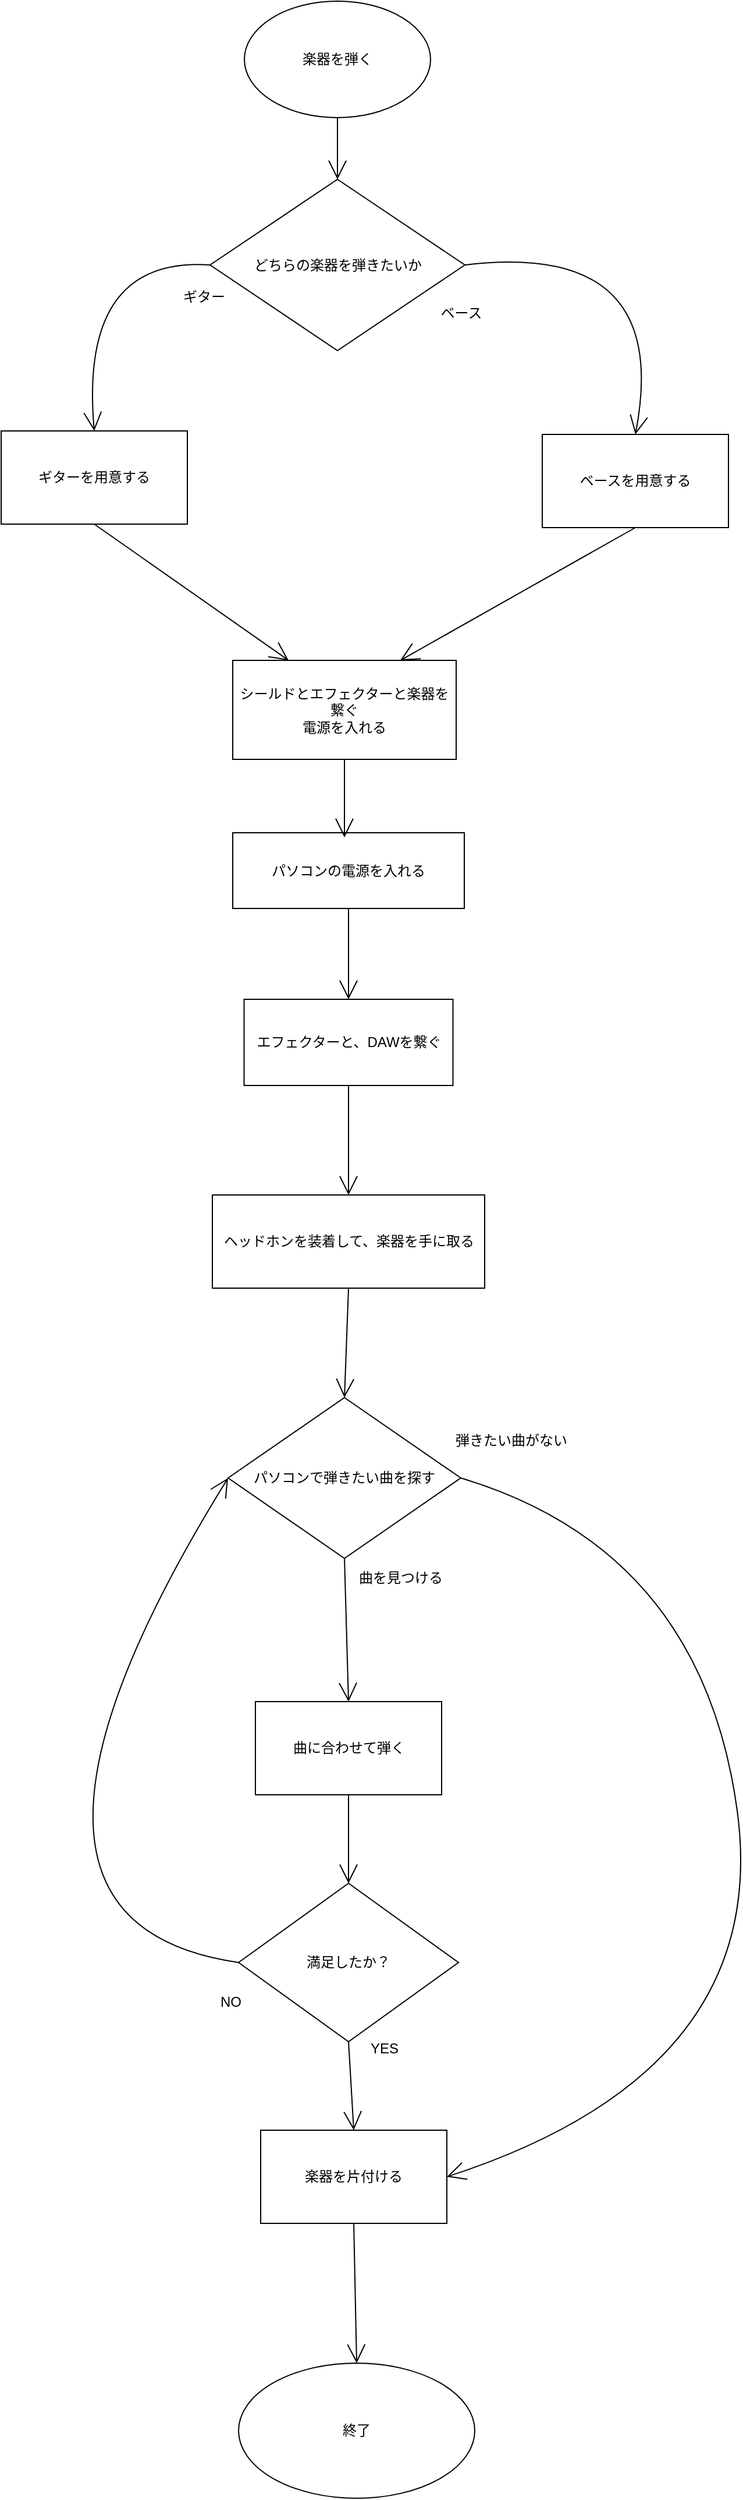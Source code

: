 <mxfile version="20.2.8" type="github"><diagram id="YUbIisv3YAj7e10MPu-F" name="ページ1"><mxGraphModel dx="1110" dy="1378" grid="0" gridSize="10" guides="1" tooltips="1" connect="1" arrows="1" fold="1" page="0" pageScale="1" pageWidth="827" pageHeight="1169" math="0" shadow="0"><root><mxCell id="0"/><mxCell id="1" parent="0"/><mxCell id="E8BZY16rewzX6lsQ2YTe-1" value="楽器を弾く" style="ellipse;whiteSpace=wrap;html=1;hachureGap=4;" vertex="1" parent="1"><mxGeometry x="117" y="-69" width="160" height="100" as="geometry"/></mxCell><mxCell id="E8BZY16rewzX6lsQ2YTe-3" value="どちらの楽器を弾きたいか" style="rhombus;whiteSpace=wrap;html=1;hachureGap=4;" vertex="1" parent="1"><mxGeometry x="87.5" y="84" width="219" height="147" as="geometry"/></mxCell><mxCell id="E8BZY16rewzX6lsQ2YTe-4" value="ギターを用意する" style="rounded=0;whiteSpace=wrap;html=1;hachureGap=4;" vertex="1" parent="1"><mxGeometry x="-92" y="300" width="160" height="80" as="geometry"/></mxCell><mxCell id="E8BZY16rewzX6lsQ2YTe-5" value="ベースを用意する" style="rounded=0;whiteSpace=wrap;html=1;hachureGap=4;" vertex="1" parent="1"><mxGeometry x="373" y="303" width="160" height="80" as="geometry"/></mxCell><mxCell id="E8BZY16rewzX6lsQ2YTe-6" value="" style="edgeStyle=none;orthogonalLoop=1;jettySize=auto;html=1;rounded=0;endArrow=open;startSize=14;endSize=14;sourcePerimeterSpacing=8;targetPerimeterSpacing=8;curved=1;exitX=0.5;exitY=1;exitDx=0;exitDy=0;entryX=0.5;entryY=0;entryDx=0;entryDy=0;" edge="1" parent="1" source="E8BZY16rewzX6lsQ2YTe-1" target="E8BZY16rewzX6lsQ2YTe-3"><mxGeometry width="120" relative="1" as="geometry"><mxPoint x="140" y="353" as="sourcePoint"/><mxPoint x="204" y="84" as="targetPoint"/><Array as="points"/></mxGeometry></mxCell><mxCell id="E8BZY16rewzX6lsQ2YTe-8" value="" style="edgeStyle=none;orthogonalLoop=1;jettySize=auto;html=1;rounded=0;endArrow=open;startSize=14;endSize=14;sourcePerimeterSpacing=8;targetPerimeterSpacing=8;curved=1;exitX=0;exitY=0.5;exitDx=0;exitDy=0;entryX=0.5;entryY=0;entryDx=0;entryDy=0;" edge="1" parent="1" source="E8BZY16rewzX6lsQ2YTe-3" target="E8BZY16rewzX6lsQ2YTe-4"><mxGeometry width="120" relative="1" as="geometry"><mxPoint x="140" y="353" as="sourcePoint"/><mxPoint x="260" y="353" as="targetPoint"/><Array as="points"><mxPoint x="-25" y="150"/></Array></mxGeometry></mxCell><mxCell id="E8BZY16rewzX6lsQ2YTe-9" value="" style="edgeStyle=none;orthogonalLoop=1;jettySize=auto;html=1;rounded=0;endArrow=open;startSize=14;endSize=14;sourcePerimeterSpacing=8;targetPerimeterSpacing=8;curved=1;exitX=1;exitY=0.5;exitDx=0;exitDy=0;entryX=0.5;entryY=0;entryDx=0;entryDy=0;" edge="1" parent="1" source="E8BZY16rewzX6lsQ2YTe-3" target="E8BZY16rewzX6lsQ2YTe-5"><mxGeometry width="120" relative="1" as="geometry"><mxPoint x="140" y="353" as="sourcePoint"/><mxPoint x="260" y="353" as="targetPoint"/><Array as="points"><mxPoint x="485" y="136"/></Array></mxGeometry></mxCell><mxCell id="E8BZY16rewzX6lsQ2YTe-10" value="ギター" style="text;html=1;align=center;verticalAlign=middle;resizable=0;points=[];autosize=1;strokeColor=none;fillColor=none;hachureGap=4;" vertex="1" parent="1"><mxGeometry x="55" y="172" width="54" height="26" as="geometry"/></mxCell><mxCell id="E8BZY16rewzX6lsQ2YTe-11" value="ベース" style="text;html=1;align=center;verticalAlign=middle;resizable=0;points=[];autosize=1;strokeColor=none;fillColor=none;hachureGap=4;" vertex="1" parent="1"><mxGeometry x="276" y="186" width="54" height="26" as="geometry"/></mxCell><mxCell id="E8BZY16rewzX6lsQ2YTe-12" value="シールドとエフェクターと楽器を繋ぐ&lt;br&gt;電源を入れる" style="rounded=0;whiteSpace=wrap;html=1;hachureGap=4;" vertex="1" parent="1"><mxGeometry x="107" y="497" width="192" height="85" as="geometry"/></mxCell><mxCell id="E8BZY16rewzX6lsQ2YTe-13" value="" style="edgeStyle=none;orthogonalLoop=1;jettySize=auto;html=1;rounded=0;endArrow=open;startSize=14;endSize=14;sourcePerimeterSpacing=8;targetPerimeterSpacing=8;curved=1;exitX=0.5;exitY=1;exitDx=0;exitDy=0;entryX=0.25;entryY=0;entryDx=0;entryDy=0;" edge="1" parent="1" source="E8BZY16rewzX6lsQ2YTe-4" target="E8BZY16rewzX6lsQ2YTe-12"><mxGeometry width="120" relative="1" as="geometry"><mxPoint x="65" y="577" as="sourcePoint"/><mxPoint x="185" y="577" as="targetPoint"/><Array as="points"/></mxGeometry></mxCell><mxCell id="E8BZY16rewzX6lsQ2YTe-14" value="" style="edgeStyle=none;orthogonalLoop=1;jettySize=auto;html=1;rounded=0;endArrow=open;startSize=14;endSize=14;sourcePerimeterSpacing=8;targetPerimeterSpacing=8;curved=1;exitX=0.5;exitY=1;exitDx=0;exitDy=0;entryX=0.75;entryY=0;entryDx=0;entryDy=0;" edge="1" parent="1" source="E8BZY16rewzX6lsQ2YTe-5" target="E8BZY16rewzX6lsQ2YTe-12"><mxGeometry width="120" relative="1" as="geometry"><mxPoint x="65" y="577" as="sourcePoint"/><mxPoint x="208" y="485" as="targetPoint"/><Array as="points"/></mxGeometry></mxCell><mxCell id="E8BZY16rewzX6lsQ2YTe-16" value="パソコンの電源を入れる" style="rounded=0;whiteSpace=wrap;html=1;hachureGap=4;" vertex="1" parent="1"><mxGeometry x="107" y="645" width="199" height="65" as="geometry"/></mxCell><mxCell id="E8BZY16rewzX6lsQ2YTe-17" value="" style="edgeStyle=none;orthogonalLoop=1;jettySize=auto;html=1;rounded=0;endArrow=open;startSize=14;endSize=14;sourcePerimeterSpacing=8;targetPerimeterSpacing=8;curved=1;exitX=0.5;exitY=1;exitDx=0;exitDy=0;" edge="1" parent="1" source="E8BZY16rewzX6lsQ2YTe-12"><mxGeometry width="120" relative="1" as="geometry"><mxPoint x="207" y="589" as="sourcePoint"/><mxPoint x="203" y="649" as="targetPoint"/><Array as="points"/></mxGeometry></mxCell><mxCell id="E8BZY16rewzX6lsQ2YTe-18" value="エフェクターと、DAWを繋ぐ" style="rounded=0;whiteSpace=wrap;html=1;hachureGap=4;" vertex="1" parent="1"><mxGeometry x="116.75" y="788" width="179.5" height="74" as="geometry"/></mxCell><mxCell id="E8BZY16rewzX6lsQ2YTe-20" value="" style="edgeStyle=none;orthogonalLoop=1;jettySize=auto;html=1;rounded=0;endArrow=open;startSize=14;endSize=14;sourcePerimeterSpacing=8;targetPerimeterSpacing=8;curved=1;exitX=0.5;exitY=1;exitDx=0;exitDy=0;entryX=0.5;entryY=0;entryDx=0;entryDy=0;" edge="1" parent="1" source="E8BZY16rewzX6lsQ2YTe-16" target="E8BZY16rewzX6lsQ2YTe-18"><mxGeometry width="120" relative="1" as="geometry"><mxPoint x="103" y="693" as="sourcePoint"/><mxPoint x="223" y="693" as="targetPoint"/><Array as="points"/></mxGeometry></mxCell><mxCell id="E8BZY16rewzX6lsQ2YTe-23" value="ヘッドホンを装着して、楽器を手に取る" style="rounded=0;whiteSpace=wrap;html=1;hachureGap=4;" vertex="1" parent="1"><mxGeometry x="89.5" y="956" width="234" height="80" as="geometry"/></mxCell><mxCell id="E8BZY16rewzX6lsQ2YTe-24" value="" style="edgeStyle=none;orthogonalLoop=1;jettySize=auto;html=1;rounded=0;endArrow=open;startSize=14;endSize=14;sourcePerimeterSpacing=8;targetPerimeterSpacing=8;curved=1;exitX=0.5;exitY=1;exitDx=0;exitDy=0;entryX=0.5;entryY=0;entryDx=0;entryDy=0;" edge="1" parent="1" source="E8BZY16rewzX6lsQ2YTe-18" target="E8BZY16rewzX6lsQ2YTe-23"><mxGeometry width="120" relative="1" as="geometry"><mxPoint x="148" y="933" as="sourcePoint"/><mxPoint x="268" y="933" as="targetPoint"/><Array as="points"/></mxGeometry></mxCell><mxCell id="E8BZY16rewzX6lsQ2YTe-25" value="パソコンで弾きたい曲を探す" style="rhombus;whiteSpace=wrap;html=1;hachureGap=4;" vertex="1" parent="1"><mxGeometry x="103" y="1130" width="200" height="138" as="geometry"/></mxCell><mxCell id="E8BZY16rewzX6lsQ2YTe-26" value="曲に合わせて弾く" style="rounded=0;whiteSpace=wrap;html=1;hachureGap=4;" vertex="1" parent="1"><mxGeometry x="126.5" y="1391" width="160" height="80" as="geometry"/></mxCell><mxCell id="E8BZY16rewzX6lsQ2YTe-27" value="" style="edgeStyle=none;orthogonalLoop=1;jettySize=auto;html=1;rounded=0;endArrow=open;startSize=14;endSize=14;sourcePerimeterSpacing=8;targetPerimeterSpacing=8;curved=1;exitX=0.5;exitY=1;exitDx=0;exitDy=0;entryX=0.5;entryY=0;entryDx=0;entryDy=0;" edge="1" parent="1" source="E8BZY16rewzX6lsQ2YTe-23" target="E8BZY16rewzX6lsQ2YTe-25"><mxGeometry width="120" relative="1" as="geometry"><mxPoint x="164" y="1137" as="sourcePoint"/><mxPoint x="284" y="1137" as="targetPoint"/><Array as="points"/></mxGeometry></mxCell><mxCell id="E8BZY16rewzX6lsQ2YTe-28" value="" style="edgeStyle=none;orthogonalLoop=1;jettySize=auto;html=1;rounded=0;endArrow=open;startSize=14;endSize=14;sourcePerimeterSpacing=8;targetPerimeterSpacing=8;curved=1;exitX=0.5;exitY=1;exitDx=0;exitDy=0;entryX=0.5;entryY=0;entryDx=0;entryDy=0;" edge="1" parent="1" source="E8BZY16rewzX6lsQ2YTe-25" target="E8BZY16rewzX6lsQ2YTe-26"><mxGeometry width="120" relative="1" as="geometry"><mxPoint x="164" y="1137" as="sourcePoint"/><mxPoint x="284" y="1137" as="targetPoint"/><Array as="points"/></mxGeometry></mxCell><mxCell id="E8BZY16rewzX6lsQ2YTe-29" value="満足したか？" style="rhombus;whiteSpace=wrap;html=1;hachureGap=4;" vertex="1" parent="1"><mxGeometry x="112" y="1547" width="189" height="136" as="geometry"/></mxCell><mxCell id="E8BZY16rewzX6lsQ2YTe-30" value="" style="edgeStyle=none;orthogonalLoop=1;jettySize=auto;html=1;rounded=0;endArrow=open;startSize=14;endSize=14;sourcePerimeterSpacing=8;targetPerimeterSpacing=8;curved=1;exitX=0.5;exitY=1;exitDx=0;exitDy=0;entryX=0.5;entryY=0;entryDx=0;entryDy=0;" edge="1" parent="1" source="E8BZY16rewzX6lsQ2YTe-26" target="E8BZY16rewzX6lsQ2YTe-29"><mxGeometry width="120" relative="1" as="geometry"><mxPoint x="165" y="1313" as="sourcePoint"/><mxPoint x="285" y="1313" as="targetPoint"/><Array as="points"/></mxGeometry></mxCell><mxCell id="E8BZY16rewzX6lsQ2YTe-31" value="" style="edgeStyle=none;orthogonalLoop=1;jettySize=auto;html=1;rounded=0;endArrow=open;startSize=14;endSize=14;sourcePerimeterSpacing=8;targetPerimeterSpacing=8;curved=1;entryX=0;entryY=0.5;entryDx=0;entryDy=0;exitX=0;exitY=0.5;exitDx=0;exitDy=0;" edge="1" parent="1" source="E8BZY16rewzX6lsQ2YTe-29" target="E8BZY16rewzX6lsQ2YTe-25"><mxGeometry width="120" relative="1" as="geometry"><mxPoint x="99" y="1635" as="sourcePoint"/><mxPoint x="285" y="1313" as="targetPoint"/><Array as="points"><mxPoint x="-133" y="1580"/></Array></mxGeometry></mxCell><mxCell id="E8BZY16rewzX6lsQ2YTe-33" value="NO" style="text;html=1;align=center;verticalAlign=middle;resizable=0;points=[];autosize=1;strokeColor=none;fillColor=none;hachureGap=4;" vertex="1" parent="1"><mxGeometry x="87" y="1636" width="36" height="26" as="geometry"/></mxCell><mxCell id="E8BZY16rewzX6lsQ2YTe-34" value="曲を見つける" style="text;html=1;align=center;verticalAlign=middle;resizable=0;points=[];autosize=1;strokeColor=none;fillColor=none;hachureGap=4;" vertex="1" parent="1"><mxGeometry x="206.25" y="1272" width="90" height="26" as="geometry"/></mxCell><mxCell id="E8BZY16rewzX6lsQ2YTe-35" value="楽器を片付ける" style="rounded=0;whiteSpace=wrap;html=1;hachureGap=4;" vertex="1" parent="1"><mxGeometry x="131" y="1759" width="160" height="80" as="geometry"/></mxCell><mxCell id="E8BZY16rewzX6lsQ2YTe-36" value="" style="edgeStyle=none;orthogonalLoop=1;jettySize=auto;html=1;rounded=0;endArrow=open;startSize=14;endSize=14;sourcePerimeterSpacing=8;targetPerimeterSpacing=8;curved=1;exitX=0.5;exitY=1;exitDx=0;exitDy=0;entryX=0.5;entryY=0;entryDx=0;entryDy=0;" edge="1" parent="1" source="E8BZY16rewzX6lsQ2YTe-29" target="E8BZY16rewzX6lsQ2YTe-35"><mxGeometry width="120" relative="1" as="geometry"><mxPoint x="168" y="1530" as="sourcePoint"/><mxPoint x="288" y="1530" as="targetPoint"/><Array as="points"/></mxGeometry></mxCell><mxCell id="E8BZY16rewzX6lsQ2YTe-37" value="YES" style="text;html=1;align=center;verticalAlign=middle;resizable=0;points=[];autosize=1;strokeColor=none;fillColor=none;hachureGap=4;" vertex="1" parent="1"><mxGeometry x="216" y="1676" width="42" height="26" as="geometry"/></mxCell><mxCell id="E8BZY16rewzX6lsQ2YTe-38" value="" style="edgeStyle=none;orthogonalLoop=1;jettySize=auto;html=1;rounded=0;endArrow=open;startSize=14;endSize=14;sourcePerimeterSpacing=8;targetPerimeterSpacing=8;curved=1;exitX=1;exitY=0.5;exitDx=0;exitDy=0;entryX=1;entryY=0.5;entryDx=0;entryDy=0;" edge="1" parent="1" source="E8BZY16rewzX6lsQ2YTe-25" target="E8BZY16rewzX6lsQ2YTe-35"><mxGeometry width="120" relative="1" as="geometry"><mxPoint x="168" y="1530" as="sourcePoint"/><mxPoint x="428" y="1723" as="targetPoint"/><Array as="points"><mxPoint x="510" y="1261"/><mxPoint x="571" y="1708"/></Array></mxGeometry></mxCell><mxCell id="E8BZY16rewzX6lsQ2YTe-39" value="弾きたい曲がない" style="text;html=1;align=center;verticalAlign=middle;resizable=0;points=[];autosize=1;strokeColor=none;fillColor=none;hachureGap=4;" vertex="1" parent="1"><mxGeometry x="289" y="1154" width="114" height="26" as="geometry"/></mxCell><mxCell id="E8BZY16rewzX6lsQ2YTe-40" value="終了" style="ellipse;whiteSpace=wrap;html=1;hachureGap=4;" vertex="1" parent="1"><mxGeometry x="112" y="1959" width="203" height="116" as="geometry"/></mxCell><mxCell id="E8BZY16rewzX6lsQ2YTe-41" value="" style="edgeStyle=none;orthogonalLoop=1;jettySize=auto;html=1;rounded=0;endArrow=open;startSize=14;endSize=14;sourcePerimeterSpacing=8;targetPerimeterSpacing=8;curved=1;exitX=0.5;exitY=1;exitDx=0;exitDy=0;entryX=0.5;entryY=0;entryDx=0;entryDy=0;" edge="1" parent="1" source="E8BZY16rewzX6lsQ2YTe-35" target="E8BZY16rewzX6lsQ2YTe-40"><mxGeometry width="120" relative="1" as="geometry"><mxPoint x="118" y="1721" as="sourcePoint"/><mxPoint x="238" y="1721" as="targetPoint"/><Array as="points"/></mxGeometry></mxCell></root></mxGraphModel></diagram></mxfile>